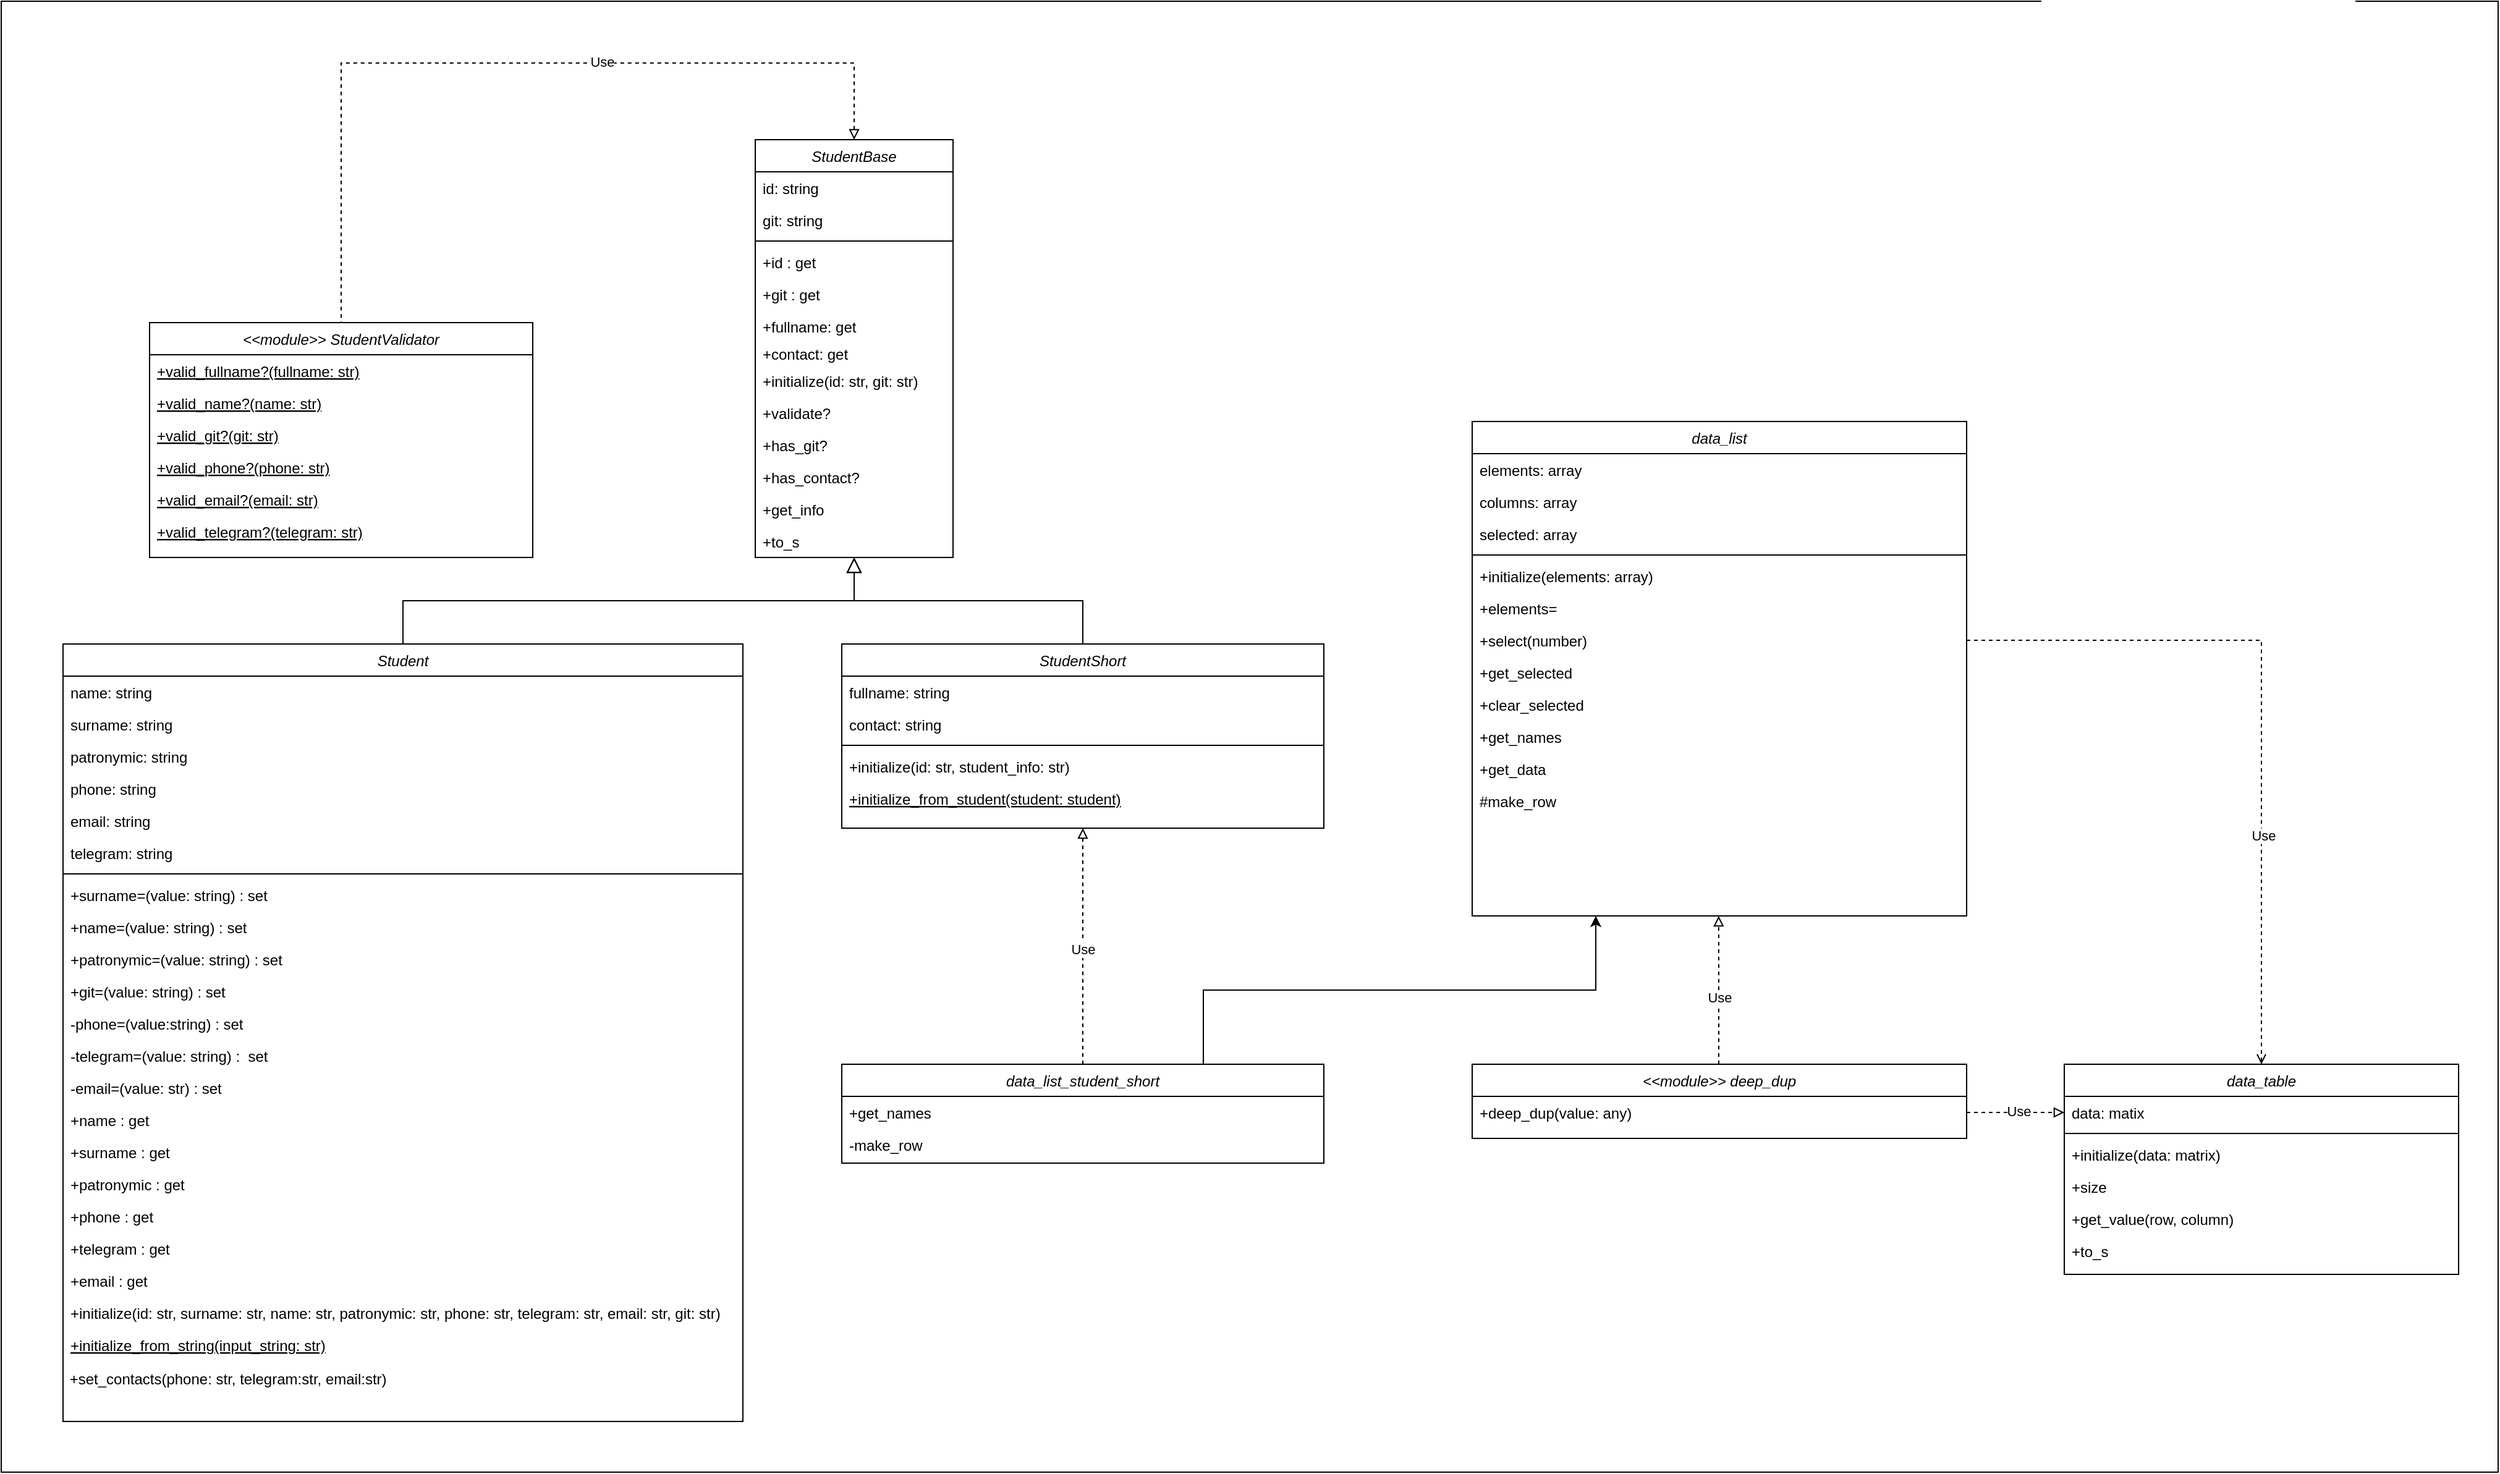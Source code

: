 <mxfile version="24.7.8">
  <diagram id="C5RBs43oDa-KdzZeNtuy" name="Page-1">
    <mxGraphModel dx="3500" dy="3266" grid="1" gridSize="10" guides="1" tooltips="1" connect="1" arrows="1" fold="1" page="1" pageScale="1" pageWidth="827" pageHeight="1169" math="0" shadow="0">
      <root>
        <mxCell id="WIyWlLk6GJQsqaUBKTNV-0" />
        <mxCell id="WIyWlLk6GJQsqaUBKTNV-1" parent="WIyWlLk6GJQsqaUBKTNV-0" />
        <mxCell id="fatnGPEcKWGk0wa3ljr2-0" value="" style="rounded=0;whiteSpace=wrap;html=1;" vertex="1" parent="WIyWlLk6GJQsqaUBKTNV-1">
          <mxGeometry x="250" y="-810" width="2020" height="1190" as="geometry" />
        </mxCell>
        <mxCell id="zkfFHV4jXpPFQw0GAbJ--0" value="StudentBase" style="swimlane;fontStyle=2;align=center;verticalAlign=top;childLayout=stackLayout;horizontal=1;startSize=26;horizontalStack=0;resizeParent=1;resizeLast=0;collapsible=1;marginBottom=0;rounded=0;shadow=0;strokeWidth=1;" parent="WIyWlLk6GJQsqaUBKTNV-1" vertex="1">
          <mxGeometry x="860" y="-698" width="160" height="338" as="geometry">
            <mxRectangle x="230" y="140" width="160" height="26" as="alternateBounds" />
          </mxGeometry>
        </mxCell>
        <mxCell id="DaK7ERgDfzek0wE4DrNR-5" value="id: string " style="text;align=left;verticalAlign=top;spacingLeft=4;spacingRight=4;overflow=hidden;rotatable=0;points=[[0,0.5],[1,0.5]];portConstraint=eastwest;rounded=0;shadow=0;html=0;" parent="zkfFHV4jXpPFQw0GAbJ--0" vertex="1">
          <mxGeometry y="26" width="160" height="26" as="geometry" />
        </mxCell>
        <mxCell id="DaK7ERgDfzek0wE4DrNR-3" value="git: string&#xa; " style="text;align=left;verticalAlign=top;spacingLeft=4;spacingRight=4;overflow=hidden;rotatable=0;points=[[0,0.5],[1,0.5]];portConstraint=eastwest;rounded=0;shadow=0;html=0;" parent="zkfFHV4jXpPFQw0GAbJ--0" vertex="1">
          <mxGeometry y="52" width="160" height="26" as="geometry" />
        </mxCell>
        <mxCell id="zkfFHV4jXpPFQw0GAbJ--4" value="" style="line;html=1;strokeWidth=1;align=left;verticalAlign=middle;spacingTop=-1;spacingLeft=3;spacingRight=3;rotatable=0;labelPosition=right;points=[];portConstraint=eastwest;" parent="zkfFHV4jXpPFQw0GAbJ--0" vertex="1">
          <mxGeometry y="78" width="160" height="8" as="geometry" />
        </mxCell>
        <mxCell id="DaK7ERgDfzek0wE4DrNR-34" value="+id : get" style="text;align=left;verticalAlign=top;spacingLeft=4;spacingRight=4;overflow=hidden;rotatable=0;points=[[0,0.5],[1,0.5]];portConstraint=eastwest;" parent="zkfFHV4jXpPFQw0GAbJ--0" vertex="1">
          <mxGeometry y="86" width="160" height="26" as="geometry" />
        </mxCell>
        <mxCell id="DaK7ERgDfzek0wE4DrNR-32" value="+git : get" style="text;align=left;verticalAlign=top;spacingLeft=4;spacingRight=4;overflow=hidden;rotatable=0;points=[[0,0.5],[1,0.5]];portConstraint=eastwest;" parent="zkfFHV4jXpPFQw0GAbJ--0" vertex="1">
          <mxGeometry y="112" width="160" height="26" as="geometry" />
        </mxCell>
        <mxCell id="30GVN7_N4VgCKG4ItNpN-0" value="+fullname: get" style="text;align=left;verticalAlign=top;spacingLeft=4;spacingRight=4;overflow=hidden;rotatable=0;points=[[0,0.5],[1,0.5]];portConstraint=eastwest;" parent="zkfFHV4jXpPFQw0GAbJ--0" vertex="1">
          <mxGeometry y="138" width="160" height="22" as="geometry" />
        </mxCell>
        <mxCell id="wEu3qzO1atXNmpKXPWO0-1" value="+contact: get" style="text;align=left;verticalAlign=top;spacingLeft=4;spacingRight=4;overflow=hidden;rotatable=0;points=[[0,0.5],[1,0.5]];portConstraint=eastwest;" parent="zkfFHV4jXpPFQw0GAbJ--0" vertex="1">
          <mxGeometry y="160" width="160" height="22" as="geometry" />
        </mxCell>
        <mxCell id="DaK7ERgDfzek0wE4DrNR-37" value="+initialize(id: str, git: str)" style="text;align=left;verticalAlign=top;spacingLeft=4;spacingRight=4;overflow=hidden;rotatable=0;points=[[0,0.5],[1,0.5]];portConstraint=eastwest;" parent="zkfFHV4jXpPFQw0GAbJ--0" vertex="1">
          <mxGeometry y="182" width="160" height="26" as="geometry" />
        </mxCell>
        <mxCell id="DaK7ERgDfzek0wE4DrNR-1" value="+validate?" style="text;align=left;verticalAlign=top;spacingLeft=4;spacingRight=4;overflow=hidden;rotatable=0;points=[[0,0.5],[1,0.5]];portConstraint=eastwest;" parent="zkfFHV4jXpPFQw0GAbJ--0" vertex="1">
          <mxGeometry y="208" width="160" height="26" as="geometry" />
        </mxCell>
        <mxCell id="zkfFHV4jXpPFQw0GAbJ--5" value="+has_git?" style="text;align=left;verticalAlign=top;spacingLeft=4;spacingRight=4;overflow=hidden;rotatable=0;points=[[0,0.5],[1,0.5]];portConstraint=eastwest;" parent="zkfFHV4jXpPFQw0GAbJ--0" vertex="1">
          <mxGeometry y="234" width="160" height="26" as="geometry" />
        </mxCell>
        <mxCell id="rkT2CLuDJCGZjRkK9kf4-31" value="+has_contact?" style="text;align=left;verticalAlign=top;spacingLeft=4;spacingRight=4;overflow=hidden;rotatable=0;points=[[0,0.5],[1,0.5]];portConstraint=eastwest;" parent="zkfFHV4jXpPFQw0GAbJ--0" vertex="1">
          <mxGeometry y="260" width="160" height="26" as="geometry" />
        </mxCell>
        <mxCell id="rkT2CLuDJCGZjRkK9kf4-32" value="+get_info" style="text;align=left;verticalAlign=top;spacingLeft=4;spacingRight=4;overflow=hidden;rotatable=0;points=[[0,0.5],[1,0.5]];portConstraint=eastwest;" parent="zkfFHV4jXpPFQw0GAbJ--0" vertex="1">
          <mxGeometry y="286" width="160" height="26" as="geometry" />
        </mxCell>
        <mxCell id="rkT2CLuDJCGZjRkK9kf4-33" value="+to_s" style="text;align=left;verticalAlign=top;spacingLeft=4;spacingRight=4;overflow=hidden;rotatable=0;points=[[0,0.5],[1,0.5]];portConstraint=eastwest;" parent="zkfFHV4jXpPFQw0GAbJ--0" vertex="1">
          <mxGeometry y="312" width="160" height="26" as="geometry" />
        </mxCell>
        <mxCell id="zkfFHV4jXpPFQw0GAbJ--6" value="Student" style="swimlane;fontStyle=2;align=center;verticalAlign=top;childLayout=stackLayout;horizontal=1;startSize=26;horizontalStack=0;resizeParent=1;resizeLast=0;collapsible=1;marginBottom=0;rounded=0;shadow=0;strokeWidth=1;" parent="WIyWlLk6GJQsqaUBKTNV-1" vertex="1">
          <mxGeometry x="300" y="-290" width="550" height="629" as="geometry">
            <mxRectangle x="130" y="380" width="160" height="26" as="alternateBounds" />
          </mxGeometry>
        </mxCell>
        <mxCell id="zkfFHV4jXpPFQw0GAbJ--7" value="name: string" style="text;align=left;verticalAlign=top;spacingLeft=4;spacingRight=4;overflow=hidden;rotatable=0;points=[[0,0.5],[1,0.5]];portConstraint=eastwest;" parent="zkfFHV4jXpPFQw0GAbJ--6" vertex="1">
          <mxGeometry y="26" width="550" height="26" as="geometry" />
        </mxCell>
        <mxCell id="zkfFHV4jXpPFQw0GAbJ--8" value="surname: string" style="text;align=left;verticalAlign=top;spacingLeft=4;spacingRight=4;overflow=hidden;rotatable=0;points=[[0,0.5],[1,0.5]];portConstraint=eastwest;rounded=0;shadow=0;html=0;" parent="zkfFHV4jXpPFQw0GAbJ--6" vertex="1">
          <mxGeometry y="52" width="550" height="26" as="geometry" />
        </mxCell>
        <mxCell id="hA9nvbCW1QsnM-zQuUA5-5" value="patronymic: string" style="text;align=left;verticalAlign=top;spacingLeft=4;spacingRight=4;overflow=hidden;rotatable=0;points=[[0,0.5],[1,0.5]];portConstraint=eastwest;rounded=0;shadow=0;html=0;" parent="zkfFHV4jXpPFQw0GAbJ--6" vertex="1">
          <mxGeometry y="78" width="550" height="26" as="geometry" />
        </mxCell>
        <mxCell id="rkT2CLuDJCGZjRkK9kf4-34" value="phone: string" style="text;align=left;verticalAlign=top;spacingLeft=4;spacingRight=4;overflow=hidden;rotatable=0;points=[[0,0.5],[1,0.5]];portConstraint=eastwest;rounded=0;shadow=0;html=0;" parent="zkfFHV4jXpPFQw0GAbJ--6" vertex="1">
          <mxGeometry y="104" width="550" height="26" as="geometry" />
        </mxCell>
        <mxCell id="rkT2CLuDJCGZjRkK9kf4-35" value="email: string" style="text;align=left;verticalAlign=top;spacingLeft=4;spacingRight=4;overflow=hidden;rotatable=0;points=[[0,0.5],[1,0.5]];portConstraint=eastwest;rounded=0;shadow=0;html=0;" parent="zkfFHV4jXpPFQw0GAbJ--6" vertex="1">
          <mxGeometry y="130" width="550" height="26" as="geometry" />
        </mxCell>
        <mxCell id="rkT2CLuDJCGZjRkK9kf4-36" value="telegram: string" style="text;align=left;verticalAlign=top;spacingLeft=4;spacingRight=4;overflow=hidden;rotatable=0;points=[[0,0.5],[1,0.5]];portConstraint=eastwest;rounded=0;shadow=0;html=0;" parent="zkfFHV4jXpPFQw0GAbJ--6" vertex="1">
          <mxGeometry y="156" width="550" height="26" as="geometry" />
        </mxCell>
        <mxCell id="zkfFHV4jXpPFQw0GAbJ--9" value="" style="line;html=1;strokeWidth=1;align=left;verticalAlign=middle;spacingTop=-1;spacingLeft=3;spacingRight=3;rotatable=0;labelPosition=right;points=[];portConstraint=eastwest;" parent="zkfFHV4jXpPFQw0GAbJ--6" vertex="1">
          <mxGeometry y="182" width="550" height="8" as="geometry" />
        </mxCell>
        <mxCell id="DaK7ERgDfzek0wE4DrNR-43" value="+surname=(value: string) : set" style="text;align=left;verticalAlign=top;spacingLeft=4;spacingRight=4;overflow=hidden;rotatable=0;points=[[0,0.5],[1,0.5]];portConstraint=eastwest;" parent="zkfFHV4jXpPFQw0GAbJ--6" vertex="1">
          <mxGeometry y="190" width="550" height="26" as="geometry" />
        </mxCell>
        <mxCell id="DaK7ERgDfzek0wE4DrNR-44" value="+name=(value: string) : set" style="text;align=left;verticalAlign=top;spacingLeft=4;spacingRight=4;overflow=hidden;rotatable=0;points=[[0,0.5],[1,0.5]];portConstraint=eastwest;" parent="zkfFHV4jXpPFQw0GAbJ--6" vertex="1">
          <mxGeometry y="216" width="550" height="26" as="geometry" />
        </mxCell>
        <mxCell id="DaK7ERgDfzek0wE4DrNR-42" value="+patronymic=(value: string) : set" style="text;align=left;verticalAlign=top;spacingLeft=4;spacingRight=4;overflow=hidden;rotatable=0;points=[[0,0.5],[1,0.5]];portConstraint=eastwest;" parent="zkfFHV4jXpPFQw0GAbJ--6" vertex="1">
          <mxGeometry y="242" width="550" height="26" as="geometry" />
        </mxCell>
        <mxCell id="ZeI7-z1QrVrPeZxFid8m-0" value="+git=(value: string) : set" style="text;align=left;verticalAlign=top;spacingLeft=4;spacingRight=4;overflow=hidden;rotatable=0;points=[[0,0.5],[1,0.5]];portConstraint=eastwest;" parent="zkfFHV4jXpPFQw0GAbJ--6" vertex="1">
          <mxGeometry y="268" width="550" height="26" as="geometry" />
        </mxCell>
        <mxCell id="DaK7ERgDfzek0wE4DrNR-41" value="-phone=(value:string) : set" style="text;align=left;verticalAlign=top;spacingLeft=4;spacingRight=4;overflow=hidden;rotatable=0;points=[[0,0.5],[1,0.5]];portConstraint=eastwest;" parent="zkfFHV4jXpPFQw0GAbJ--6" vertex="1">
          <mxGeometry y="294" width="550" height="26" as="geometry" />
        </mxCell>
        <mxCell id="DaK7ERgDfzek0wE4DrNR-40" value="-telegram=(value: string) :  set" style="text;align=left;verticalAlign=top;spacingLeft=4;spacingRight=4;overflow=hidden;rotatable=0;points=[[0,0.5],[1,0.5]];portConstraint=eastwest;" parent="zkfFHV4jXpPFQw0GAbJ--6" vertex="1">
          <mxGeometry y="320" width="550" height="26" as="geometry" />
        </mxCell>
        <mxCell id="DaK7ERgDfzek0wE4DrNR-39" value="-email=(value: str) : set" style="text;align=left;verticalAlign=top;spacingLeft=4;spacingRight=4;overflow=hidden;rotatable=0;points=[[0,0.5],[1,0.5]];portConstraint=eastwest;" parent="zkfFHV4jXpPFQw0GAbJ--6" vertex="1">
          <mxGeometry y="346" width="550" height="26" as="geometry" />
        </mxCell>
        <mxCell id="DaK7ERgDfzek0wE4DrNR-38" value="+name : get" style="text;align=left;verticalAlign=top;spacingLeft=4;spacingRight=4;overflow=hidden;rotatable=0;points=[[0,0.5],[1,0.5]];portConstraint=eastwest;" parent="zkfFHV4jXpPFQw0GAbJ--6" vertex="1">
          <mxGeometry y="372" width="550" height="26" as="geometry" />
        </mxCell>
        <mxCell id="DaK7ERgDfzek0wE4DrNR-46" value="+surname : get" style="text;align=left;verticalAlign=top;spacingLeft=4;spacingRight=4;overflow=hidden;rotatable=0;points=[[0,0.5],[1,0.5]];portConstraint=eastwest;" parent="zkfFHV4jXpPFQw0GAbJ--6" vertex="1">
          <mxGeometry y="398" width="550" height="26" as="geometry" />
        </mxCell>
        <mxCell id="DaK7ERgDfzek0wE4DrNR-45" value="+patronymic : get" style="text;align=left;verticalAlign=top;spacingLeft=4;spacingRight=4;overflow=hidden;rotatable=0;points=[[0,0.5],[1,0.5]];portConstraint=eastwest;" parent="zkfFHV4jXpPFQw0GAbJ--6" vertex="1">
          <mxGeometry y="424" width="550" height="26" as="geometry" />
        </mxCell>
        <mxCell id="ZeI7-z1QrVrPeZxFid8m-1" value="+phone : get" style="text;align=left;verticalAlign=top;spacingLeft=4;spacingRight=4;overflow=hidden;rotatable=0;points=[[0,0.5],[1,0.5]];portConstraint=eastwest;" parent="zkfFHV4jXpPFQw0GAbJ--6" vertex="1">
          <mxGeometry y="450" width="550" height="26" as="geometry" />
        </mxCell>
        <mxCell id="ZeI7-z1QrVrPeZxFid8m-2" value="+telegram : get" style="text;align=left;verticalAlign=top;spacingLeft=4;spacingRight=4;overflow=hidden;rotatable=0;points=[[0,0.5],[1,0.5]];portConstraint=eastwest;" parent="zkfFHV4jXpPFQw0GAbJ--6" vertex="1">
          <mxGeometry y="476" width="550" height="26" as="geometry" />
        </mxCell>
        <mxCell id="ZeI7-z1QrVrPeZxFid8m-3" value="+email : get" style="text;align=left;verticalAlign=top;spacingLeft=4;spacingRight=4;overflow=hidden;rotatable=0;points=[[0,0.5],[1,0.5]];portConstraint=eastwest;" parent="zkfFHV4jXpPFQw0GAbJ--6" vertex="1">
          <mxGeometry y="502" width="550" height="26" as="geometry" />
        </mxCell>
        <mxCell id="zkfFHV4jXpPFQw0GAbJ--11" value="+initialize(id: str, surname: str, name: str, patronymic: str, phone: str, telegram: str, email: str, git: str)" style="text;align=left;verticalAlign=top;spacingLeft=4;spacingRight=4;overflow=hidden;rotatable=0;points=[[0,0.5],[1,0.5]];portConstraint=eastwest;" parent="zkfFHV4jXpPFQw0GAbJ--6" vertex="1">
          <mxGeometry y="528" width="550" height="26" as="geometry" />
        </mxCell>
        <mxCell id="ZeI7-z1QrVrPeZxFid8m-4" value="+initialize_from_string(input_string: str)" style="text;align=left;verticalAlign=top;spacingLeft=4;spacingRight=4;overflow=hidden;rotatable=0;points=[[0,0.5],[1,0.5]];portConstraint=eastwest;fontStyle=4" parent="zkfFHV4jXpPFQw0GAbJ--6" vertex="1">
          <mxGeometry y="554" width="550" height="26" as="geometry" />
        </mxCell>
        <mxCell id="rkT2CLuDJCGZjRkK9kf4-38" value="&amp;nbsp;+set_contacts(phone: str, telegram:str, email:str)" style="text;html=1;align=left;verticalAlign=middle;whiteSpace=wrap;rounded=0;" parent="zkfFHV4jXpPFQw0GAbJ--6" vertex="1">
          <mxGeometry y="580" width="550" height="30" as="geometry" />
        </mxCell>
        <mxCell id="zkfFHV4jXpPFQw0GAbJ--12" value="" style="endArrow=block;endSize=10;endFill=0;shadow=0;strokeWidth=1;rounded=0;edgeStyle=elbowEdgeStyle;elbow=vertical;" parent="WIyWlLk6GJQsqaUBKTNV-1" source="zkfFHV4jXpPFQw0GAbJ--6" target="zkfFHV4jXpPFQw0GAbJ--0" edge="1">
          <mxGeometry width="160" relative="1" as="geometry">
            <mxPoint x="596" y="-137" as="sourcePoint" />
            <mxPoint x="596" y="-137" as="targetPoint" />
          </mxGeometry>
        </mxCell>
        <mxCell id="zkfFHV4jXpPFQw0GAbJ--16" value="" style="endArrow=block;endSize=10;endFill=0;shadow=0;strokeWidth=1;rounded=0;edgeStyle=elbowEdgeStyle;elbow=vertical;exitX=0.5;exitY=0;exitDx=0;exitDy=0;" parent="WIyWlLk6GJQsqaUBKTNV-1" source="zkfFHV4jXpPFQw0GAbJ--17" target="zkfFHV4jXpPFQw0GAbJ--0" edge="1">
          <mxGeometry width="160" relative="1" as="geometry">
            <mxPoint x="806" y="20" as="sourcePoint" />
            <mxPoint x="706" y="-69" as="targetPoint" />
          </mxGeometry>
        </mxCell>
        <mxCell id="zkfFHV4jXpPFQw0GAbJ--17" value="StudentShort" style="swimlane;fontStyle=2;align=center;verticalAlign=top;childLayout=stackLayout;horizontal=1;startSize=26;horizontalStack=0;resizeParent=1;resizeLast=0;collapsible=1;marginBottom=0;rounded=0;shadow=0;strokeWidth=1;" parent="WIyWlLk6GJQsqaUBKTNV-1" vertex="1">
          <mxGeometry x="930" y="-290" width="390" height="149" as="geometry">
            <mxRectangle x="550" y="140" width="160" height="26" as="alternateBounds" />
          </mxGeometry>
        </mxCell>
        <mxCell id="zkfFHV4jXpPFQw0GAbJ--18" value="fullname: string" style="text;align=left;verticalAlign=top;spacingLeft=4;spacingRight=4;overflow=hidden;rotatable=0;points=[[0,0.5],[1,0.5]];portConstraint=eastwest;" parent="zkfFHV4jXpPFQw0GAbJ--17" vertex="1">
          <mxGeometry y="26" width="390" height="26" as="geometry" />
        </mxCell>
        <mxCell id="rkT2CLuDJCGZjRkK9kf4-47" value="contact: string" style="text;align=left;verticalAlign=top;spacingLeft=4;spacingRight=4;overflow=hidden;rotatable=0;points=[[0,0.5],[1,0.5]];portConstraint=eastwest;" parent="zkfFHV4jXpPFQw0GAbJ--17" vertex="1">
          <mxGeometry y="52" width="390" height="26" as="geometry" />
        </mxCell>
        <mxCell id="zkfFHV4jXpPFQw0GAbJ--23" value="" style="line;html=1;strokeWidth=1;align=left;verticalAlign=middle;spacingTop=-1;spacingLeft=3;spacingRight=3;rotatable=0;labelPosition=right;points=[];portConstraint=eastwest;" parent="zkfFHV4jXpPFQw0GAbJ--17" vertex="1">
          <mxGeometry y="78" width="390" height="8" as="geometry" />
        </mxCell>
        <mxCell id="zkfFHV4jXpPFQw0GAbJ--24" value="+initialize(id: str, student_info: str)" style="text;align=left;verticalAlign=top;spacingLeft=4;spacingRight=4;overflow=hidden;rotatable=0;points=[[0,0.5],[1,0.5]];portConstraint=eastwest;" parent="zkfFHV4jXpPFQw0GAbJ--17" vertex="1">
          <mxGeometry y="86" width="390" height="26" as="geometry" />
        </mxCell>
        <mxCell id="ZeI7-z1QrVrPeZxFid8m-8" value="+initialize_from_student(student: student)" style="text;align=left;verticalAlign=top;spacingLeft=4;spacingRight=4;overflow=hidden;rotatable=0;points=[[0,0.5],[1,0.5]];portConstraint=eastwest;fontStyle=4" parent="zkfFHV4jXpPFQw0GAbJ--17" vertex="1">
          <mxGeometry y="112" width="390" height="26" as="geometry" />
        </mxCell>
        <mxCell id="rkT2CLuDJCGZjRkK9kf4-0" value="&lt;&lt;module&gt;&gt; StudentValidator" style="swimlane;fontStyle=2;align=center;verticalAlign=top;childLayout=stackLayout;horizontal=1;startSize=26;horizontalStack=0;resizeParent=1;resizeLast=0;collapsible=1;marginBottom=0;rounded=0;shadow=0;strokeWidth=1;" parent="WIyWlLk6GJQsqaUBKTNV-1" vertex="1">
          <mxGeometry x="370" y="-550" width="310" height="190" as="geometry">
            <mxRectangle x="230" y="140" width="160" height="26" as="alternateBounds" />
          </mxGeometry>
        </mxCell>
        <mxCell id="rkT2CLuDJCGZjRkK9kf4-16" value="+valid_fullname?(fullname: str)" style="text;align=left;verticalAlign=top;spacingLeft=4;spacingRight=4;overflow=hidden;rotatable=0;points=[[0,0.5],[1,0.5]];portConstraint=eastwest;fontStyle=4" parent="rkT2CLuDJCGZjRkK9kf4-0" vertex="1">
          <mxGeometry y="26" width="310" height="26" as="geometry" />
        </mxCell>
        <mxCell id="rkT2CLuDJCGZjRkK9kf4-21" value="+valid_name?(name: str)" style="text;align=left;verticalAlign=top;spacingLeft=4;spacingRight=4;overflow=hidden;rotatable=0;points=[[0,0.5],[1,0.5]];portConstraint=eastwest;fontStyle=4" parent="rkT2CLuDJCGZjRkK9kf4-0" vertex="1">
          <mxGeometry y="52" width="310" height="26" as="geometry" />
        </mxCell>
        <mxCell id="rkT2CLuDJCGZjRkK9kf4-17" value="+valid_git?(git: str)" style="text;align=left;verticalAlign=top;spacingLeft=4;spacingRight=4;overflow=hidden;rotatable=0;points=[[0,0.5],[1,0.5]];portConstraint=eastwest;fontStyle=4" parent="rkT2CLuDJCGZjRkK9kf4-0" vertex="1">
          <mxGeometry y="78" width="310" height="26" as="geometry" />
        </mxCell>
        <mxCell id="rkT2CLuDJCGZjRkK9kf4-19" value="+valid_phone?(phone: str)" style="text;align=left;verticalAlign=top;spacingLeft=4;spacingRight=4;overflow=hidden;rotatable=0;points=[[0,0.5],[1,0.5]];portConstraint=eastwest;fontStyle=4" parent="rkT2CLuDJCGZjRkK9kf4-0" vertex="1">
          <mxGeometry y="104" width="310" height="26" as="geometry" />
        </mxCell>
        <mxCell id="rkT2CLuDJCGZjRkK9kf4-25" value="+valid_email?(email: str)" style="text;align=left;verticalAlign=top;spacingLeft=4;spacingRight=4;overflow=hidden;rotatable=0;points=[[0,0.5],[1,0.5]];portConstraint=eastwest;fontStyle=4" parent="rkT2CLuDJCGZjRkK9kf4-0" vertex="1">
          <mxGeometry y="130" width="310" height="26" as="geometry" />
        </mxCell>
        <mxCell id="rkT2CLuDJCGZjRkK9kf4-26" value="+valid_telegram?(telegram: str)" style="text;align=left;verticalAlign=top;spacingLeft=4;spacingRight=4;overflow=hidden;rotatable=0;points=[[0,0.5],[1,0.5]];portConstraint=eastwest;fontStyle=4" parent="rkT2CLuDJCGZjRkK9kf4-0" vertex="1">
          <mxGeometry y="156" width="310" height="26" as="geometry" />
        </mxCell>
        <mxCell id="fatnGPEcKWGk0wa3ljr2-217" style="edgeStyle=orthogonalEdgeStyle;rounded=0;orthogonalLoop=1;jettySize=auto;html=1;entryX=0.5;entryY=0;entryDx=0;entryDy=0;dashed=1;strokeColor=default;curved=0;endArrow=none;endFill=0;flowAnimation=0;startArrow=block;startFill=0;exitX=0.5;exitY=0;exitDx=0;exitDy=0;" edge="1" parent="WIyWlLk6GJQsqaUBKTNV-1" source="zkfFHV4jXpPFQw0GAbJ--0" target="rkT2CLuDJCGZjRkK9kf4-0">
          <mxGeometry relative="1" as="geometry">
            <Array as="points">
              <mxPoint x="940" y="-760" />
              <mxPoint x="525" y="-760" />
            </Array>
            <mxPoint x="250" y="-930" as="sourcePoint" />
            <mxPoint x="610" y="-821" as="targetPoint" />
          </mxGeometry>
        </mxCell>
        <mxCell id="fatnGPEcKWGk0wa3ljr2-219" value="Use" style="edgeLabel;html=1;align=center;verticalAlign=middle;resizable=0;points=[];" vertex="1" connectable="0" parent="fatnGPEcKWGk0wa3ljr2-217">
          <mxGeometry x="-0.227" y="-1" relative="1" as="geometry">
            <mxPoint x="-1" as="offset" />
          </mxGeometry>
        </mxCell>
        <mxCell id="fatnGPEcKWGk0wa3ljr2-220" value="data_table" style="swimlane;fontStyle=2;align=center;verticalAlign=top;childLayout=stackLayout;horizontal=1;startSize=26;horizontalStack=0;resizeParent=1;resizeLast=0;collapsible=1;marginBottom=0;rounded=0;shadow=0;strokeWidth=1;" vertex="1" parent="WIyWlLk6GJQsqaUBKTNV-1">
          <mxGeometry x="1919" y="50" width="319" height="170" as="geometry">
            <mxRectangle x="230" y="140" width="160" height="26" as="alternateBounds" />
          </mxGeometry>
        </mxCell>
        <mxCell id="fatnGPEcKWGk0wa3ljr2-255" value="data: matix" style="text;align=left;verticalAlign=top;spacingLeft=4;spacingRight=4;overflow=hidden;rotatable=0;points=[[0,0.5],[1,0.5]];portConstraint=eastwest;" vertex="1" parent="fatnGPEcKWGk0wa3ljr2-220">
          <mxGeometry y="26" width="319" height="26" as="geometry" />
        </mxCell>
        <mxCell id="fatnGPEcKWGk0wa3ljr2-256" value="" style="line;html=1;strokeWidth=1;align=left;verticalAlign=middle;spacingTop=-1;spacingLeft=3;spacingRight=3;rotatable=0;labelPosition=right;points=[];portConstraint=eastwest;" vertex="1" parent="fatnGPEcKWGk0wa3ljr2-220">
          <mxGeometry y="52" width="319" height="8" as="geometry" />
        </mxCell>
        <mxCell id="fatnGPEcKWGk0wa3ljr2-221" value="+initialize(data: matrix)" style="text;align=left;verticalAlign=top;spacingLeft=4;spacingRight=4;overflow=hidden;rotatable=0;points=[[0,0.5],[1,0.5]];portConstraint=eastwest;fontStyle=0" vertex="1" parent="fatnGPEcKWGk0wa3ljr2-220">
          <mxGeometry y="60" width="319" height="26" as="geometry" />
        </mxCell>
        <mxCell id="fatnGPEcKWGk0wa3ljr2-257" value="+size" style="text;align=left;verticalAlign=top;spacingLeft=4;spacingRight=4;overflow=hidden;rotatable=0;points=[[0,0.5],[1,0.5]];portConstraint=eastwest;fontStyle=0" vertex="1" parent="fatnGPEcKWGk0wa3ljr2-220">
          <mxGeometry y="86" width="319" height="26" as="geometry" />
        </mxCell>
        <mxCell id="fatnGPEcKWGk0wa3ljr2-222" value="+get_value(row, column)" style="text;align=left;verticalAlign=top;spacingLeft=4;spacingRight=4;overflow=hidden;rotatable=0;points=[[0,0.5],[1,0.5]];portConstraint=eastwest;fontStyle=0" vertex="1" parent="fatnGPEcKWGk0wa3ljr2-220">
          <mxGeometry y="112" width="319" height="26" as="geometry" />
        </mxCell>
        <mxCell id="fatnGPEcKWGk0wa3ljr2-258" value="+to_s" style="text;align=left;verticalAlign=top;spacingLeft=4;spacingRight=4;overflow=hidden;rotatable=0;points=[[0,0.5],[1,0.5]];portConstraint=eastwest;fontStyle=0" vertex="1" parent="fatnGPEcKWGk0wa3ljr2-220">
          <mxGeometry y="138" width="319" height="26" as="geometry" />
        </mxCell>
        <mxCell id="fatnGPEcKWGk0wa3ljr2-225" style="edgeStyle=orthogonalEdgeStyle;rounded=0;orthogonalLoop=1;jettySize=auto;html=1;endArrow=none;endFill=0;startArrow=classic;startFill=1;exitX=0.25;exitY=1;exitDx=0;exitDy=0;entryX=0.75;entryY=0;entryDx=0;entryDy=0;" edge="1" parent="WIyWlLk6GJQsqaUBKTNV-1" source="fatnGPEcKWGk0wa3ljr2-226" target="fatnGPEcKWGk0wa3ljr2-241">
          <mxGeometry relative="1" as="geometry">
            <mxPoint x="1240" y="-30" as="targetPoint" />
          </mxGeometry>
        </mxCell>
        <mxCell id="fatnGPEcKWGk0wa3ljr2-226" value="data_list" style="swimlane;fontStyle=2;align=center;verticalAlign=top;childLayout=stackLayout;horizontal=1;startSize=26;horizontalStack=0;resizeParent=1;resizeLast=0;collapsible=1;marginBottom=0;rounded=0;shadow=0;strokeWidth=1;" vertex="1" parent="WIyWlLk6GJQsqaUBKTNV-1">
          <mxGeometry x="1440" y="-470" width="400" height="400" as="geometry">
            <mxRectangle x="1440" y="-470" width="160" height="26" as="alternateBounds" />
          </mxGeometry>
        </mxCell>
        <mxCell id="fatnGPEcKWGk0wa3ljr2-252" value="elements: array" style="text;align=left;verticalAlign=top;spacingLeft=4;spacingRight=4;overflow=hidden;rotatable=0;points=[[0,0.5],[1,0.5]];portConstraint=eastwest;" vertex="1" parent="fatnGPEcKWGk0wa3ljr2-226">
          <mxGeometry y="26" width="400" height="26" as="geometry" />
        </mxCell>
        <mxCell id="fatnGPEcKWGk0wa3ljr2-253" value="columns: array" style="text;align=left;verticalAlign=top;spacingLeft=4;spacingRight=4;overflow=hidden;rotatable=0;points=[[0,0.5],[1,0.5]];portConstraint=eastwest;" vertex="1" parent="fatnGPEcKWGk0wa3ljr2-226">
          <mxGeometry y="52" width="400" height="26" as="geometry" />
        </mxCell>
        <mxCell id="fatnGPEcKWGk0wa3ljr2-254" value="selected: array" style="text;align=left;verticalAlign=top;spacingLeft=4;spacingRight=4;overflow=hidden;rotatable=0;points=[[0,0.5],[1,0.5]];portConstraint=eastwest;" vertex="1" parent="fatnGPEcKWGk0wa3ljr2-226">
          <mxGeometry y="78" width="400" height="26" as="geometry" />
        </mxCell>
        <mxCell id="fatnGPEcKWGk0wa3ljr2-250" value="" style="line;html=1;strokeWidth=1;align=left;verticalAlign=middle;spacingTop=-1;spacingLeft=3;spacingRight=3;rotatable=0;labelPosition=right;points=[];portConstraint=eastwest;" vertex="1" parent="fatnGPEcKWGk0wa3ljr2-226">
          <mxGeometry y="104" width="400" height="8" as="geometry" />
        </mxCell>
        <mxCell id="fatnGPEcKWGk0wa3ljr2-227" value="+initialize(elements: array)" style="text;align=left;verticalAlign=top;spacingLeft=4;spacingRight=4;overflow=hidden;rotatable=0;points=[[0,0.5],[1,0.5]];portConstraint=eastwest;fontStyle=0" vertex="1" parent="fatnGPEcKWGk0wa3ljr2-226">
          <mxGeometry y="112" width="400" height="26" as="geometry" />
        </mxCell>
        <mxCell id="fatnGPEcKWGk0wa3ljr2-228" value="+elements=" style="text;align=left;verticalAlign=top;spacingLeft=4;spacingRight=4;overflow=hidden;rotatable=0;points=[[0,0.5],[1,0.5]];portConstraint=eastwest;fontStyle=0" vertex="1" parent="fatnGPEcKWGk0wa3ljr2-226">
          <mxGeometry y="138" width="400" height="26" as="geometry" />
        </mxCell>
        <mxCell id="fatnGPEcKWGk0wa3ljr2-230" value="+select(number)" style="text;align=left;verticalAlign=top;spacingLeft=4;spacingRight=4;overflow=hidden;rotatable=0;points=[[0,0.5],[1,0.5]];portConstraint=eastwest;fontStyle=0" vertex="1" parent="fatnGPEcKWGk0wa3ljr2-226">
          <mxGeometry y="164" width="400" height="26" as="geometry" />
        </mxCell>
        <mxCell id="fatnGPEcKWGk0wa3ljr2-231" value="+get_selected" style="text;align=left;verticalAlign=top;spacingLeft=4;spacingRight=4;overflow=hidden;rotatable=0;points=[[0,0.5],[1,0.5]];portConstraint=eastwest;fontStyle=0" vertex="1" parent="fatnGPEcKWGk0wa3ljr2-226">
          <mxGeometry y="190" width="400" height="26" as="geometry" />
        </mxCell>
        <mxCell id="fatnGPEcKWGk0wa3ljr2-232" value="+clear_selected" style="text;align=left;verticalAlign=top;spacingLeft=4;spacingRight=4;overflow=hidden;rotatable=0;points=[[0,0.5],[1,0.5]];portConstraint=eastwest;fontStyle=0" vertex="1" parent="fatnGPEcKWGk0wa3ljr2-226">
          <mxGeometry y="216" width="400" height="26" as="geometry" />
        </mxCell>
        <mxCell id="fatnGPEcKWGk0wa3ljr2-233" value="+get_names" style="text;align=left;verticalAlign=top;spacingLeft=4;spacingRight=4;overflow=hidden;rotatable=0;points=[[0,0.5],[1,0.5]];portConstraint=eastwest;fontStyle=0" vertex="1" parent="fatnGPEcKWGk0wa3ljr2-226">
          <mxGeometry y="242" width="400" height="26" as="geometry" />
        </mxCell>
        <mxCell id="fatnGPEcKWGk0wa3ljr2-234" value="+get_data" style="text;align=left;verticalAlign=top;spacingLeft=4;spacingRight=4;overflow=hidden;rotatable=0;points=[[0,0.5],[1,0.5]];portConstraint=eastwest;fontStyle=0" vertex="1" parent="fatnGPEcKWGk0wa3ljr2-226">
          <mxGeometry y="268" width="400" height="26" as="geometry" />
        </mxCell>
        <mxCell id="fatnGPEcKWGk0wa3ljr2-235" value="#make_row" style="text;align=left;verticalAlign=top;spacingLeft=4;spacingRight=4;overflow=hidden;rotatable=0;points=[[0,0.5],[1,0.5]];portConstraint=eastwest;fontStyle=0" vertex="1" parent="fatnGPEcKWGk0wa3ljr2-226">
          <mxGeometry y="294" width="400" height="26" as="geometry" />
        </mxCell>
        <mxCell id="fatnGPEcKWGk0wa3ljr2-236" style="edgeStyle=orthogonalEdgeStyle;rounded=0;orthogonalLoop=1;jettySize=auto;html=1;dashed=1;endArrow=block;endFill=0;" edge="1" parent="WIyWlLk6GJQsqaUBKTNV-1">
          <mxGeometry relative="1" as="geometry">
            <mxPoint x="1639.41" y="-70" as="targetPoint" />
            <Array as="points">
              <mxPoint x="1639.41" y="20" />
              <mxPoint x="1639.41" y="20" />
            </Array>
            <mxPoint x="1639.469" y="50" as="sourcePoint" />
          </mxGeometry>
        </mxCell>
        <mxCell id="fatnGPEcKWGk0wa3ljr2-237" value="Use" style="edgeLabel;html=1;align=center;verticalAlign=middle;resizable=0;points=[];" vertex="1" connectable="0" parent="fatnGPEcKWGk0wa3ljr2-236">
          <mxGeometry x="0.107" relative="1" as="geometry">
            <mxPoint y="12" as="offset" />
          </mxGeometry>
        </mxCell>
        <mxCell id="fatnGPEcKWGk0wa3ljr2-238" value="&lt;&lt;module&gt;&gt; deep_dup" style="swimlane;fontStyle=2;align=center;verticalAlign=top;childLayout=stackLayout;horizontal=1;startSize=26;horizontalStack=0;resizeParent=1;resizeLast=0;collapsible=1;marginBottom=0;rounded=0;shadow=0;strokeWidth=1;" vertex="1" parent="WIyWlLk6GJQsqaUBKTNV-1">
          <mxGeometry x="1440" y="50" width="400" height="60" as="geometry">
            <mxRectangle x="230" y="140" width="160" height="26" as="alternateBounds" />
          </mxGeometry>
        </mxCell>
        <mxCell id="fatnGPEcKWGk0wa3ljr2-239" value="+deep_dup(value: any)" style="text;align=left;verticalAlign=top;spacingLeft=4;spacingRight=4;overflow=hidden;rotatable=0;points=[[0,0.5],[1,0.5]];portConstraint=eastwest;fontStyle=0" vertex="1" parent="fatnGPEcKWGk0wa3ljr2-238">
          <mxGeometry y="26" width="400" height="26" as="geometry" />
        </mxCell>
        <mxCell id="fatnGPEcKWGk0wa3ljr2-241" value="data_list_student_short" style="swimlane;fontStyle=2;align=center;verticalAlign=top;childLayout=stackLayout;horizontal=1;startSize=26;horizontalStack=0;resizeParent=1;resizeLast=0;collapsible=1;marginBottom=0;rounded=0;shadow=0;strokeWidth=1;" vertex="1" parent="WIyWlLk6GJQsqaUBKTNV-1">
          <mxGeometry x="930" y="50" width="390" height="80" as="geometry">
            <mxRectangle x="230" y="140" width="160" height="26" as="alternateBounds" />
          </mxGeometry>
        </mxCell>
        <mxCell id="fatnGPEcKWGk0wa3ljr2-242" value="+get_names" style="text;align=left;verticalAlign=top;spacingLeft=4;spacingRight=4;overflow=hidden;rotatable=0;points=[[0,0.5],[1,0.5]];portConstraint=eastwest;fontStyle=0" vertex="1" parent="fatnGPEcKWGk0wa3ljr2-241">
          <mxGeometry y="26" width="390" height="26" as="geometry" />
        </mxCell>
        <mxCell id="fatnGPEcKWGk0wa3ljr2-243" value="-make_row" style="text;align=left;verticalAlign=top;spacingLeft=4;spacingRight=4;overflow=hidden;rotatable=0;points=[[0,0.5],[1,0.5]];portConstraint=eastwest;fontStyle=0" vertex="1" parent="fatnGPEcKWGk0wa3ljr2-241">
          <mxGeometry y="52" width="390" height="26" as="geometry" />
        </mxCell>
        <mxCell id="fatnGPEcKWGk0wa3ljr2-246" style="edgeStyle=orthogonalEdgeStyle;rounded=0;orthogonalLoop=1;jettySize=auto;html=1;entryX=0.5;entryY=0;entryDx=0;entryDy=0;dashed=1;endArrow=open;endFill=0;" edge="1" parent="WIyWlLk6GJQsqaUBKTNV-1" source="fatnGPEcKWGk0wa3ljr2-230" target="fatnGPEcKWGk0wa3ljr2-220">
          <mxGeometry relative="1" as="geometry">
            <mxPoint x="2160.0" y="50" as="targetPoint" />
          </mxGeometry>
        </mxCell>
        <mxCell id="fatnGPEcKWGk0wa3ljr2-247" value="Use" style="edgeLabel;html=1;align=center;verticalAlign=middle;resizable=0;points=[];" vertex="1" connectable="0" parent="fatnGPEcKWGk0wa3ljr2-246">
          <mxGeometry x="0.364" y="1" relative="1" as="geometry">
            <mxPoint as="offset" />
          </mxGeometry>
        </mxCell>
        <mxCell id="fatnGPEcKWGk0wa3ljr2-248" style="edgeStyle=orthogonalEdgeStyle;rounded=0;orthogonalLoop=1;jettySize=auto;html=1;dashed=1;endArrow=block;endFill=0;entryX=0.5;entryY=1;entryDx=0;entryDy=0;exitX=0.5;exitY=0;exitDx=0;exitDy=0;" edge="1" parent="WIyWlLk6GJQsqaUBKTNV-1" source="fatnGPEcKWGk0wa3ljr2-241" target="zkfFHV4jXpPFQw0GAbJ--17">
          <mxGeometry relative="1" as="geometry">
            <mxPoint x="1040" y="-120" as="targetPoint" />
            <mxPoint x="1040" as="sourcePoint" />
          </mxGeometry>
        </mxCell>
        <mxCell id="fatnGPEcKWGk0wa3ljr2-249" value="Use" style="edgeLabel;html=1;align=center;verticalAlign=middle;resizable=0;points=[];" vertex="1" connectable="0" parent="fatnGPEcKWGk0wa3ljr2-248">
          <mxGeometry x="0.107" relative="1" as="geometry">
            <mxPoint y="12" as="offset" />
          </mxGeometry>
        </mxCell>
        <mxCell id="fatnGPEcKWGk0wa3ljr2-259" style="edgeStyle=orthogonalEdgeStyle;rounded=0;orthogonalLoop=1;jettySize=auto;html=1;dashed=1;endArrow=block;endFill=0;entryX=0;entryY=0.5;entryDx=0;entryDy=0;exitX=1;exitY=0.5;exitDx=0;exitDy=0;" edge="1" parent="WIyWlLk6GJQsqaUBKTNV-1" source="fatnGPEcKWGk0wa3ljr2-239" target="fatnGPEcKWGk0wa3ljr2-255">
          <mxGeometry relative="1" as="geometry">
            <mxPoint x="1860" y="140" as="targetPoint" />
            <Array as="points" />
            <mxPoint x="1860.059" y="260" as="sourcePoint" />
          </mxGeometry>
        </mxCell>
        <mxCell id="fatnGPEcKWGk0wa3ljr2-261" value="Use" style="edgeLabel;html=1;align=center;verticalAlign=middle;resizable=0;points=[];" vertex="1" connectable="0" parent="fatnGPEcKWGk0wa3ljr2-259">
          <mxGeometry x="0.053" y="1" relative="1" as="geometry">
            <mxPoint as="offset" />
          </mxGeometry>
        </mxCell>
      </root>
    </mxGraphModel>
  </diagram>
</mxfile>
